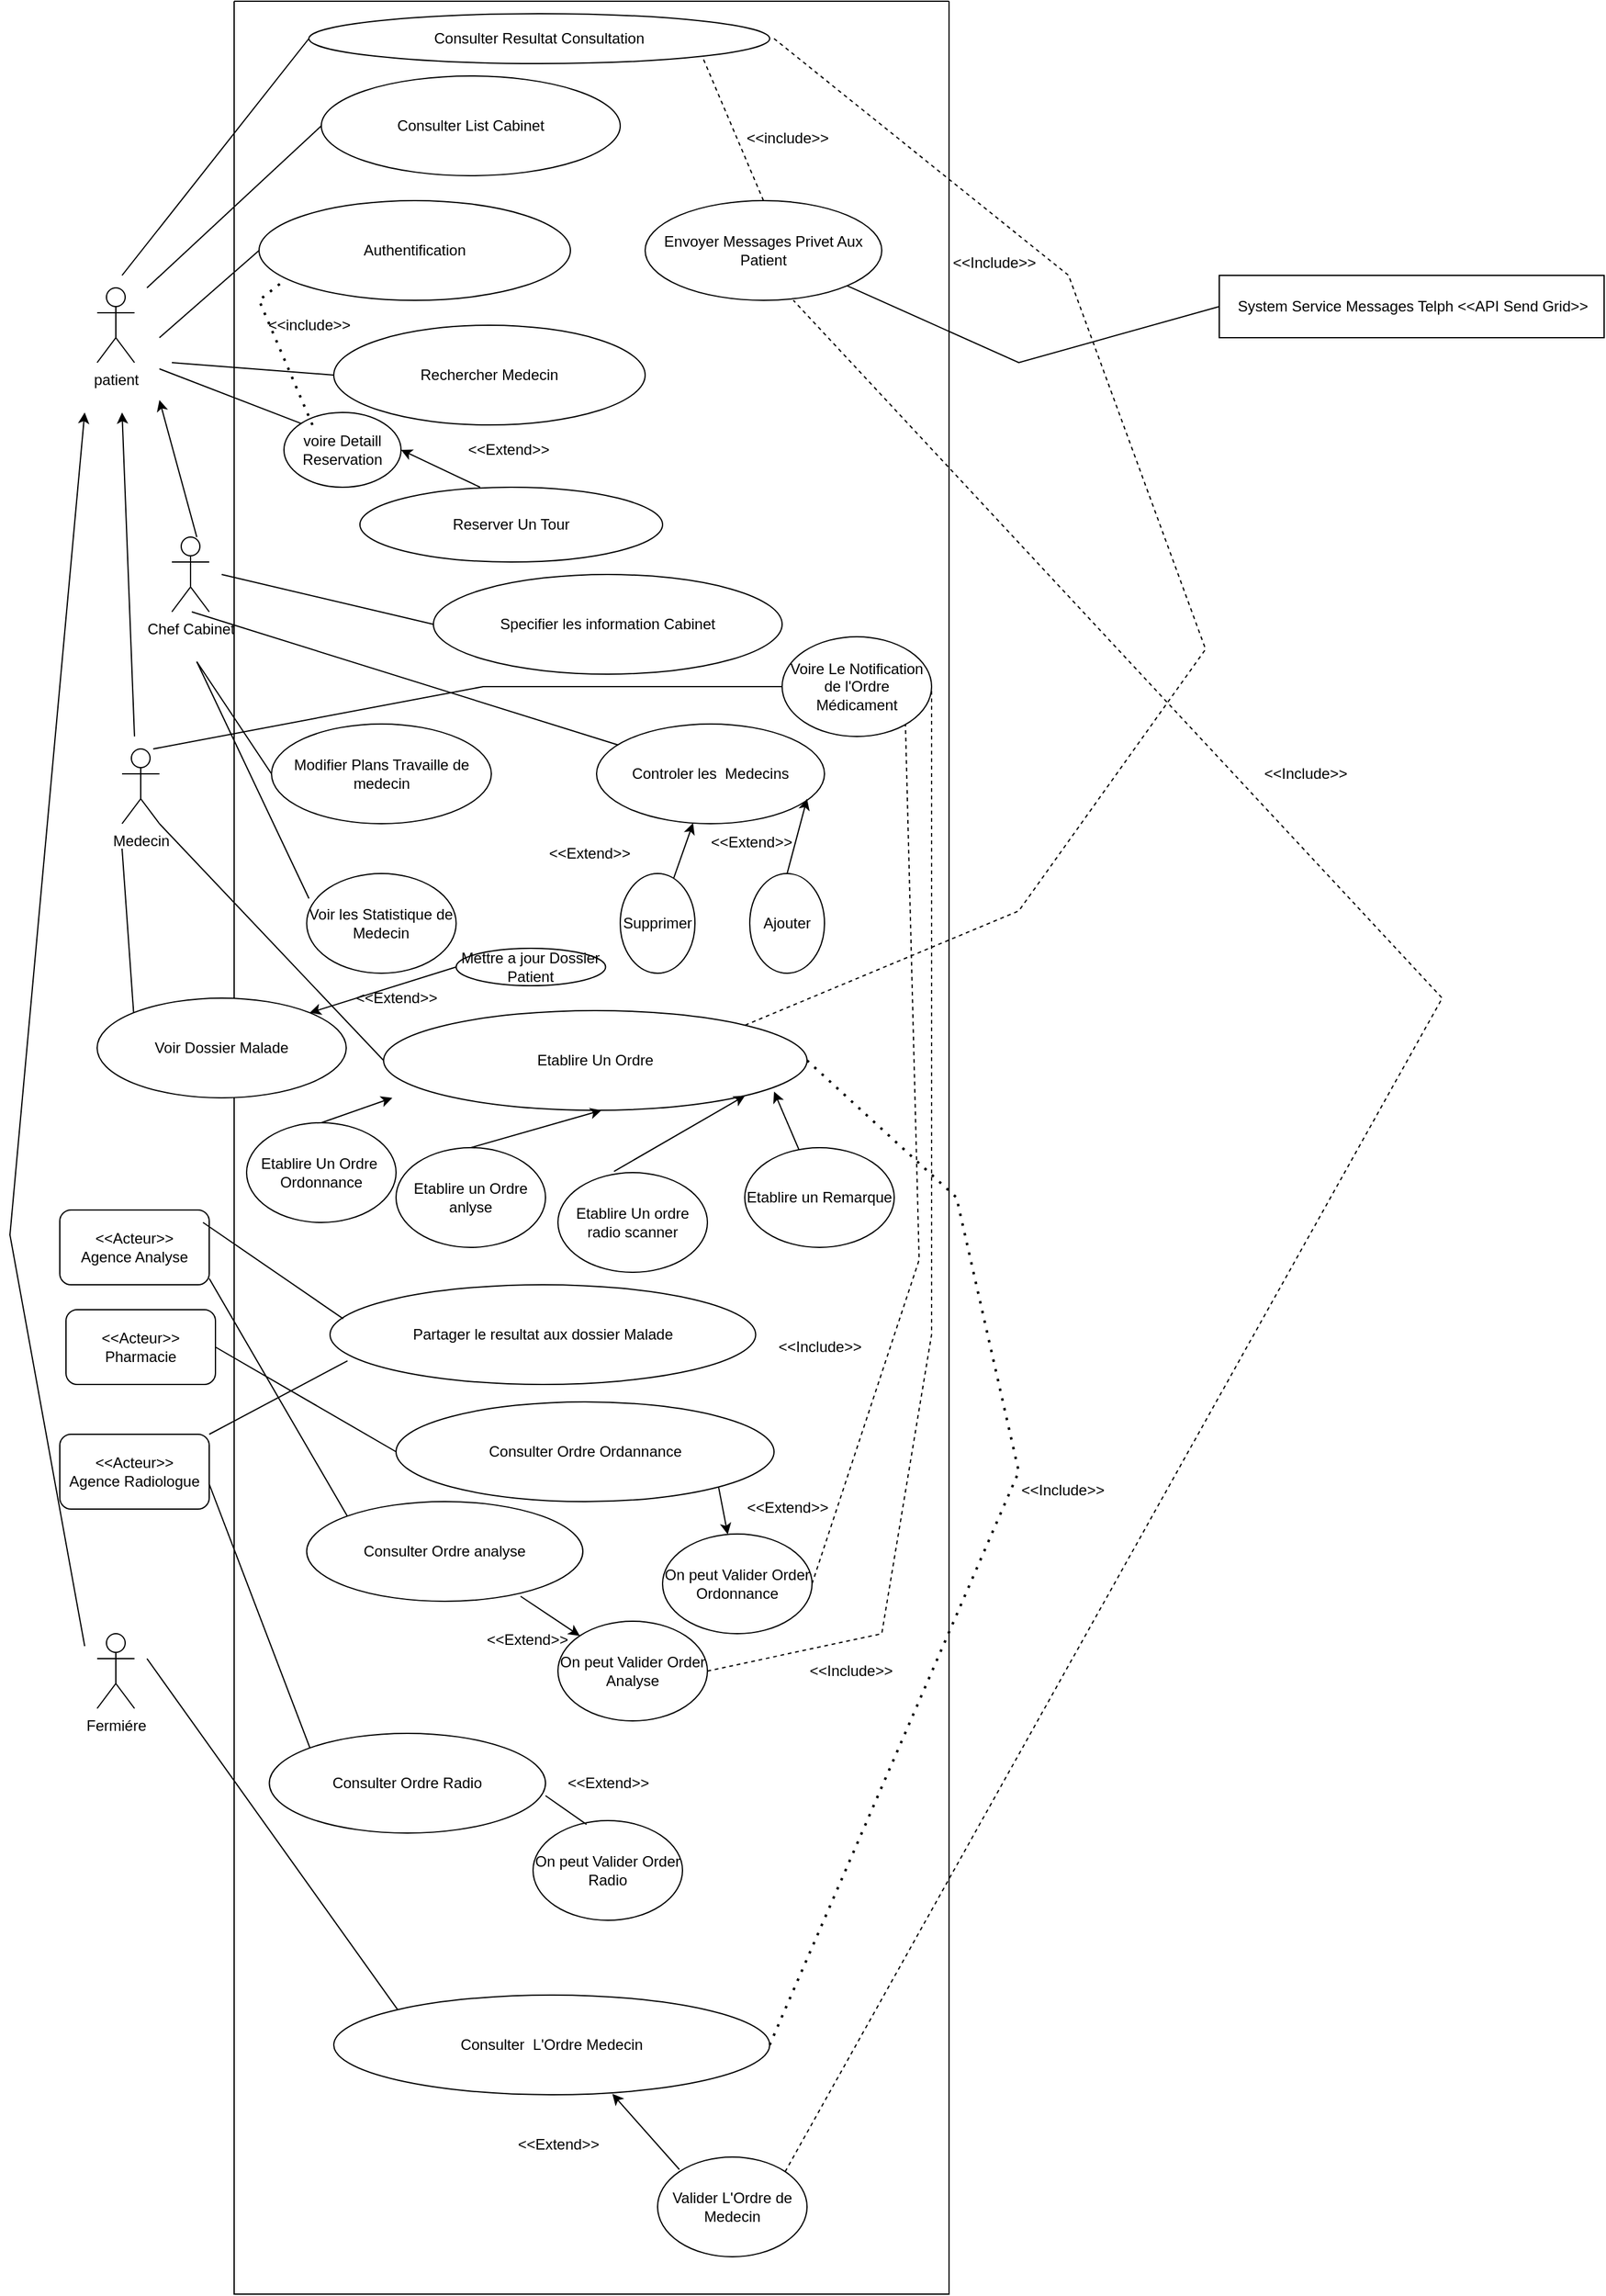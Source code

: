 <mxfile version="20.3.0" type="device"><diagram id="lTjDBjXMDs_-2Gbvvm4f" name="Page-1"><mxGraphModel dx="639" dy="597" grid="1" gridSize="10" guides="1" tooltips="1" connect="1" arrows="1" fold="1" page="1" pageScale="1" pageWidth="583" pageHeight="827" math="0" shadow="0"><root><mxCell id="0"/><mxCell id="1" parent="0"/><mxCell id="W-u86UM-Fp5-RNslOB4M-1" value="" style="swimlane;startSize=0;" vertex="1" parent="1"><mxGeometry x="1140" y="500" width="574" height="1840" as="geometry"/></mxCell><mxCell id="W-u86UM-Fp5-RNslOB4M-2" value="Authentification" style="ellipse;whiteSpace=wrap;html=1;" vertex="1" parent="W-u86UM-Fp5-RNslOB4M-1"><mxGeometry x="20" y="160" width="250" height="80" as="geometry"/></mxCell><mxCell id="W-u86UM-Fp5-RNslOB4M-3" value="Consulter List Cabinet" style="ellipse;whiteSpace=wrap;html=1;" vertex="1" parent="W-u86UM-Fp5-RNslOB4M-1"><mxGeometry x="70" y="60" width="240" height="80" as="geometry"/></mxCell><mxCell id="W-u86UM-Fp5-RNslOB4M-4" value="Rechercher Medecin" style="ellipse;whiteSpace=wrap;html=1;" vertex="1" parent="W-u86UM-Fp5-RNslOB4M-1"><mxGeometry x="80" y="260" width="250" height="80" as="geometry"/></mxCell><mxCell id="W-u86UM-Fp5-RNslOB4M-5" value="Reserver Un Tour" style="ellipse;whiteSpace=wrap;html=1;" vertex="1" parent="W-u86UM-Fp5-RNslOB4M-1"><mxGeometry x="101" y="390" width="243" height="60" as="geometry"/></mxCell><mxCell id="W-u86UM-Fp5-RNslOB4M-6" value="Controler les&amp;nbsp; Medecins" style="ellipse;whiteSpace=wrap;html=1;" vertex="1" parent="W-u86UM-Fp5-RNslOB4M-1"><mxGeometry x="291" y="580" width="183" height="80" as="geometry"/></mxCell><mxCell id="W-u86UM-Fp5-RNslOB4M-7" value="" style="endArrow=none;html=1;rounded=0;" edge="1" parent="W-u86UM-Fp5-RNslOB4M-1" target="W-u86UM-Fp5-RNslOB4M-6"><mxGeometry width="50" height="50" relative="1" as="geometry"><mxPoint x="-34" y="490" as="sourcePoint"/><mxPoint x="16" y="440" as="targetPoint"/></mxGeometry></mxCell><mxCell id="W-u86UM-Fp5-RNslOB4M-8" value="Modifier Plans Travaille de medecin" style="ellipse;whiteSpace=wrap;html=1;" vertex="1" parent="W-u86UM-Fp5-RNslOB4M-1"><mxGeometry x="30" y="580" width="176.5" height="80" as="geometry"/></mxCell><mxCell id="W-u86UM-Fp5-RNslOB4M-9" value="" style="endArrow=none;html=1;rounded=0;entryX=0;entryY=0.5;entryDx=0;entryDy=0;" edge="1" parent="W-u86UM-Fp5-RNslOB4M-1" target="W-u86UM-Fp5-RNslOB4M-8"><mxGeometry width="50" height="50" relative="1" as="geometry"><mxPoint x="-30" y="530" as="sourcePoint"/><mxPoint x="97.054" y="529.481" as="targetPoint"/></mxGeometry></mxCell><mxCell id="W-u86UM-Fp5-RNslOB4M-10" value="Specifier les information Cabinet" style="ellipse;whiteSpace=wrap;html=1;" vertex="1" parent="W-u86UM-Fp5-RNslOB4M-1"><mxGeometry x="160" y="460" width="280" height="80" as="geometry"/></mxCell><mxCell id="W-u86UM-Fp5-RNslOB4M-11" value="Supprimer" style="ellipse;whiteSpace=wrap;html=1;" vertex="1" parent="W-u86UM-Fp5-RNslOB4M-1"><mxGeometry x="310" y="700" width="60" height="80" as="geometry"/></mxCell><mxCell id="W-u86UM-Fp5-RNslOB4M-12" value="Ajouter" style="ellipse;whiteSpace=wrap;html=1;" vertex="1" parent="W-u86UM-Fp5-RNslOB4M-1"><mxGeometry x="414" y="700" width="60" height="80" as="geometry"/></mxCell><mxCell id="W-u86UM-Fp5-RNslOB4M-13" value="" style="endArrow=classic;html=1;rounded=0;" edge="1" parent="W-u86UM-Fp5-RNslOB4M-1" source="W-u86UM-Fp5-RNslOB4M-11" target="W-u86UM-Fp5-RNslOB4M-6"><mxGeometry width="50" height="50" relative="1" as="geometry"><mxPoint x="260" y="700" as="sourcePoint"/><mxPoint x="310" y="650" as="targetPoint"/></mxGeometry></mxCell><mxCell id="W-u86UM-Fp5-RNslOB4M-14" value="" style="endArrow=classic;html=1;rounded=0;entryX=0.5;entryY=0;entryDx=0;entryDy=0;exitX=0.5;exitY=0;exitDx=0;exitDy=0;" edge="1" parent="W-u86UM-Fp5-RNslOB4M-1" source="W-u86UM-Fp5-RNslOB4M-12"><mxGeometry width="50" height="50" relative="1" as="geometry"><mxPoint x="410" y="690" as="sourcePoint"/><mxPoint x="460" y="640" as="targetPoint"/></mxGeometry></mxCell><mxCell id="W-u86UM-Fp5-RNslOB4M-15" value="&amp;lt;&amp;lt;Extend&amp;gt;&amp;gt;" style="text;html=1;align=center;verticalAlign=middle;resizable=0;points=[];autosize=1;strokeColor=none;fillColor=none;" vertex="1" parent="W-u86UM-Fp5-RNslOB4M-1"><mxGeometry x="240" y="669" width="90" height="30" as="geometry"/></mxCell><mxCell id="W-u86UM-Fp5-RNslOB4M-16" value="&amp;lt;&amp;lt;Extend&amp;gt;&amp;gt;" style="text;html=1;align=center;verticalAlign=middle;resizable=0;points=[];autosize=1;strokeColor=none;fillColor=none;" vertex="1" parent="W-u86UM-Fp5-RNslOB4M-1"><mxGeometry x="370" y="660" width="90" height="30" as="geometry"/></mxCell><mxCell id="W-u86UM-Fp5-RNslOB4M-17" value="Voir les Statistique de Medecin" style="ellipse;whiteSpace=wrap;html=1;" vertex="1" parent="W-u86UM-Fp5-RNslOB4M-1"><mxGeometry x="58.25" y="700" width="120" height="80" as="geometry"/></mxCell><mxCell id="W-u86UM-Fp5-RNslOB4M-18" value="Etablire Un Ordre" style="ellipse;whiteSpace=wrap;html=1;" vertex="1" parent="W-u86UM-Fp5-RNslOB4M-1"><mxGeometry x="120" y="810" width="340" height="80" as="geometry"/></mxCell><mxCell id="W-u86UM-Fp5-RNslOB4M-19" value="Etablire Un Ordre&amp;nbsp; Ordonnance" style="ellipse;whiteSpace=wrap;html=1;" vertex="1" parent="W-u86UM-Fp5-RNslOB4M-1"><mxGeometry x="10" y="900" width="120" height="80" as="geometry"/></mxCell><mxCell id="W-u86UM-Fp5-RNslOB4M-20" value="Etablire Un ordre radio scanner" style="ellipse;whiteSpace=wrap;html=1;" vertex="1" parent="W-u86UM-Fp5-RNslOB4M-1"><mxGeometry x="260" y="940" width="120" height="80" as="geometry"/></mxCell><mxCell id="W-u86UM-Fp5-RNslOB4M-21" value="Etablire un Ordre anlyse" style="ellipse;whiteSpace=wrap;html=1;" vertex="1" parent="W-u86UM-Fp5-RNslOB4M-1"><mxGeometry x="130" y="920" width="120" height="80" as="geometry"/></mxCell><mxCell id="W-u86UM-Fp5-RNslOB4M-22" value="" style="endArrow=classic;html=1;rounded=0;exitX=0.5;exitY=0;exitDx=0;exitDy=0;entryX=0.5;entryY=0;entryDx=0;entryDy=0;" edge="1" parent="W-u86UM-Fp5-RNslOB4M-1" source="W-u86UM-Fp5-RNslOB4M-19"><mxGeometry width="50" height="50" relative="1" as="geometry"><mxPoint x="77" y="930" as="sourcePoint"/><mxPoint x="127" y="880" as="targetPoint"/></mxGeometry></mxCell><mxCell id="W-u86UM-Fp5-RNslOB4M-23" value="" style="endArrow=classic;html=1;rounded=0;exitX=0.5;exitY=0;exitDx=0;exitDy=0;entryX=0.5;entryY=0;entryDx=0;entryDy=0;" edge="1" parent="W-u86UM-Fp5-RNslOB4M-1" source="W-u86UM-Fp5-RNslOB4M-21"><mxGeometry width="50" height="50" relative="1" as="geometry"><mxPoint x="245" y="940" as="sourcePoint"/><mxPoint x="295" y="890" as="targetPoint"/></mxGeometry></mxCell><mxCell id="W-u86UM-Fp5-RNslOB4M-24" value="" style="endArrow=classic;html=1;rounded=0;exitX=0.375;exitY=-0.012;exitDx=0;exitDy=0;entryX=1;entryY=1;entryDx=0;entryDy=0;exitPerimeter=0;" edge="1" parent="W-u86UM-Fp5-RNslOB4M-1" source="W-u86UM-Fp5-RNslOB4M-20" target="W-u86UM-Fp5-RNslOB4M-18"><mxGeometry width="50" height="50" relative="1" as="geometry"><mxPoint x="357.5" y="920" as="sourcePoint"/><mxPoint x="407.5" y="870" as="targetPoint"/></mxGeometry></mxCell><mxCell id="W-u86UM-Fp5-RNslOB4M-25" value="Consulter Ordre Ordannance" style="ellipse;whiteSpace=wrap;html=1;" vertex="1" parent="W-u86UM-Fp5-RNslOB4M-1"><mxGeometry x="130" y="1124" width="303.5" height="80" as="geometry"/></mxCell><mxCell id="W-u86UM-Fp5-RNslOB4M-26" value="On peut Valider Order Ordonnance" style="ellipse;whiteSpace=wrap;html=1;" vertex="1" parent="W-u86UM-Fp5-RNslOB4M-1"><mxGeometry x="344" y="1230" width="120" height="80" as="geometry"/></mxCell><mxCell id="W-u86UM-Fp5-RNslOB4M-27" value="" style="endArrow=classic;html=1;rounded=0;exitX=1;exitY=1;exitDx=0;exitDy=0;" edge="1" parent="W-u86UM-Fp5-RNslOB4M-1" source="W-u86UM-Fp5-RNslOB4M-25" target="W-u86UM-Fp5-RNslOB4M-26"><mxGeometry width="50" height="50" relative="1" as="geometry"><mxPoint x="380" y="1110" as="sourcePoint"/><mxPoint x="430" y="1060" as="targetPoint"/></mxGeometry></mxCell><mxCell id="W-u86UM-Fp5-RNslOB4M-28" value="Consulter Ordre analyse" style="ellipse;whiteSpace=wrap;html=1;" vertex="1" parent="W-u86UM-Fp5-RNslOB4M-1"><mxGeometry x="58.25" y="1204" width="221.75" height="80" as="geometry"/></mxCell><mxCell id="W-u86UM-Fp5-RNslOB4M-29" value="On peut Valider Order Analyse" style="ellipse;whiteSpace=wrap;html=1;" vertex="1" parent="W-u86UM-Fp5-RNslOB4M-1"><mxGeometry x="260" y="1300" width="120" height="80" as="geometry"/></mxCell><mxCell id="W-u86UM-Fp5-RNslOB4M-30" value="" style="endArrow=classic;html=1;rounded=0;entryX=0;entryY=0;entryDx=0;entryDy=0;" edge="1" parent="W-u86UM-Fp5-RNslOB4M-1" target="W-u86UM-Fp5-RNslOB4M-29"><mxGeometry width="50" height="50" relative="1" as="geometry"><mxPoint x="230" y="1280" as="sourcePoint"/><mxPoint x="280" y="1230" as="targetPoint"/></mxGeometry></mxCell><mxCell id="W-u86UM-Fp5-RNslOB4M-31" value="Consulter Ordre Radio" style="ellipse;whiteSpace=wrap;html=1;" vertex="1" parent="W-u86UM-Fp5-RNslOB4M-1"><mxGeometry x="28.25" y="1390" width="221.75" height="80" as="geometry"/></mxCell><mxCell id="W-u86UM-Fp5-RNslOB4M-32" value="On peut Valider Order Radio" style="ellipse;whiteSpace=wrap;html=1;" vertex="1" parent="W-u86UM-Fp5-RNslOB4M-1"><mxGeometry x="240" y="1460" width="120" height="80" as="geometry"/></mxCell><mxCell id="W-u86UM-Fp5-RNslOB4M-33" value="" style="endArrow=none;html=1;rounded=0;entryX=0.358;entryY=0.038;entryDx=0;entryDy=0;entryPerimeter=0;exitX=0.358;exitY=0.038;exitDx=0;exitDy=0;exitPerimeter=0;" edge="1" parent="W-u86UM-Fp5-RNslOB4M-1" source="W-u86UM-Fp5-RNslOB4M-32"><mxGeometry width="50" height="50" relative="1" as="geometry"><mxPoint x="300" y="1390" as="sourcePoint"/><mxPoint x="250" y="1440" as="targetPoint"/></mxGeometry></mxCell><mxCell id="W-u86UM-Fp5-RNslOB4M-34" value="&amp;lt;&amp;lt;Extend&amp;gt;&amp;gt;" style="text;html=1;align=center;verticalAlign=middle;resizable=0;points=[];autosize=1;strokeColor=none;fillColor=none;" vertex="1" parent="W-u86UM-Fp5-RNslOB4M-1"><mxGeometry x="190" y="1300" width="90" height="30" as="geometry"/></mxCell><mxCell id="W-u86UM-Fp5-RNslOB4M-35" value="&amp;lt;&amp;lt;Extend&amp;gt;&amp;gt;" style="text;html=1;align=center;verticalAlign=middle;resizable=0;points=[];autosize=1;strokeColor=none;fillColor=none;" vertex="1" parent="W-u86UM-Fp5-RNslOB4M-1"><mxGeometry x="255" y="1415" width="90" height="30" as="geometry"/></mxCell><mxCell id="W-u86UM-Fp5-RNslOB4M-36" value="Partager le resultat aux dossier Malade" style="ellipse;whiteSpace=wrap;html=1;" vertex="1" parent="W-u86UM-Fp5-RNslOB4M-1"><mxGeometry x="77" y="1030" width="341.75" height="80" as="geometry"/></mxCell><mxCell id="W-u86UM-Fp5-RNslOB4M-37" value="Consulter&amp;nbsp; L'Ordre Medecin" style="ellipse;whiteSpace=wrap;html=1;" vertex="1" parent="W-u86UM-Fp5-RNslOB4M-1"><mxGeometry x="80" y="1600" width="350" height="80" as="geometry"/></mxCell><mxCell id="W-u86UM-Fp5-RNslOB4M-38" value="&amp;lt;&amp;lt;Extend&amp;gt;&amp;gt;" style="text;html=1;align=center;verticalAlign=middle;resizable=0;points=[];autosize=1;strokeColor=none;fillColor=none;" vertex="1" parent="W-u86UM-Fp5-RNslOB4M-1"><mxGeometry x="399" y="1194" width="90" height="30" as="geometry"/></mxCell><mxCell id="W-u86UM-Fp5-RNslOB4M-39" value="" style="endArrow=none;dashed=1;html=1;dashPattern=1 3;strokeWidth=2;rounded=0;entryX=1;entryY=0.5;entryDx=0;entryDy=0;" edge="1" parent="W-u86UM-Fp5-RNslOB4M-1" target="W-u86UM-Fp5-RNslOB4M-37"><mxGeometry width="50" height="50" relative="1" as="geometry"><mxPoint x="460" y="850" as="sourcePoint"/><mxPoint x="510" y="800" as="targetPoint"/><Array as="points"><mxPoint x="580" y="960"/><mxPoint x="630" y="1180"/></Array></mxGeometry></mxCell><mxCell id="W-u86UM-Fp5-RNslOB4M-40" value="Consulter Resultat Consultation" style="ellipse;whiteSpace=wrap;html=1;" vertex="1" parent="W-u86UM-Fp5-RNslOB4M-1"><mxGeometry x="60" y="10" width="370" height="40" as="geometry"/></mxCell><mxCell id="W-u86UM-Fp5-RNslOB4M-41" value="" style="endArrow=none;dashed=1;html=1;rounded=0;entryX=1;entryY=0;entryDx=0;entryDy=0;" edge="1" parent="W-u86UM-Fp5-RNslOB4M-1" target="W-u86UM-Fp5-RNslOB4M-18"><mxGeometry width="50" height="50" relative="1" as="geometry"><mxPoint x="433.5" y="30" as="sourcePoint"/><mxPoint x="483.5" y="-20" as="targetPoint"/><Array as="points"><mxPoint x="670" y="220"/><mxPoint x="780" y="520"/><mxPoint x="630" y="730"/></Array></mxGeometry></mxCell><mxCell id="W-u86UM-Fp5-RNslOB4M-42" value="voire Detaill Reservation" style="ellipse;whiteSpace=wrap;html=1;" vertex="1" parent="W-u86UM-Fp5-RNslOB4M-1"><mxGeometry x="40" y="330" width="94" height="60" as="geometry"/></mxCell><mxCell id="W-u86UM-Fp5-RNslOB4M-43" value="" style="endArrow=classic;html=1;rounded=0;entryX=1;entryY=0.5;entryDx=0;entryDy=0;" edge="1" parent="W-u86UM-Fp5-RNslOB4M-1" target="W-u86UM-Fp5-RNslOB4M-42"><mxGeometry width="50" height="50" relative="1" as="geometry"><mxPoint x="197.5" y="390" as="sourcePoint"/><mxPoint x="247.5" y="340" as="targetPoint"/></mxGeometry></mxCell><mxCell id="W-u86UM-Fp5-RNslOB4M-44" value="" style="endArrow=none;dashed=1;html=1;dashPattern=1 3;strokeWidth=2;rounded=0;entryX=0.072;entryY=0.823;entryDx=0;entryDy=0;entryPerimeter=0;" edge="1" parent="W-u86UM-Fp5-RNslOB4M-1" target="W-u86UM-Fp5-RNslOB4M-2"><mxGeometry width="50" height="50" relative="1" as="geometry"><mxPoint x="62.88" y="340" as="sourcePoint"/><mxPoint x="112.88" y="290" as="targetPoint"/><Array as="points"><mxPoint x="20" y="240"/></Array></mxGeometry></mxCell><mxCell id="W-u86UM-Fp5-RNslOB4M-45" value="Etablire un Remarque" style="ellipse;whiteSpace=wrap;html=1;" vertex="1" parent="W-u86UM-Fp5-RNslOB4M-1"><mxGeometry x="410" y="920" width="120" height="80" as="geometry"/></mxCell><mxCell id="W-u86UM-Fp5-RNslOB4M-46" value="" style="endArrow=classic;html=1;rounded=0;" edge="1" parent="W-u86UM-Fp5-RNslOB4M-1" source="W-u86UM-Fp5-RNslOB4M-45"><mxGeometry width="50" height="50" relative="1" as="geometry"><mxPoint x="483.5" y="825" as="sourcePoint"/><mxPoint x="433.5" y="875" as="targetPoint"/></mxGeometry></mxCell><mxCell id="W-u86UM-Fp5-RNslOB4M-47" value="Valider L'Ordre de Medecin" style="ellipse;whiteSpace=wrap;html=1;" vertex="1" parent="W-u86UM-Fp5-RNslOB4M-1"><mxGeometry x="340" y="1730" width="120" height="80" as="geometry"/></mxCell><mxCell id="W-u86UM-Fp5-RNslOB4M-48" value="" style="endArrow=classic;html=1;rounded=0;entryX=0.639;entryY=0.991;entryDx=0;entryDy=0;entryPerimeter=0;" edge="1" parent="W-u86UM-Fp5-RNslOB4M-1" target="W-u86UM-Fp5-RNslOB4M-37"><mxGeometry width="50" height="50" relative="1" as="geometry"><mxPoint x="357.5" y="1740" as="sourcePoint"/><mxPoint x="407.5" y="1690" as="targetPoint"/></mxGeometry></mxCell><mxCell id="W-u86UM-Fp5-RNslOB4M-80" value="Envoyer Messages Privet Aux Patient" style="ellipse;whiteSpace=wrap;html=1;" vertex="1" parent="W-u86UM-Fp5-RNslOB4M-1"><mxGeometry x="330" y="160" width="190" height="80" as="geometry"/></mxCell><mxCell id="W-u86UM-Fp5-RNslOB4M-81" value="" style="endArrow=none;dashed=1;html=1;rounded=0;exitX=0.5;exitY=0;exitDx=0;exitDy=0;entryX=1;entryY=1;entryDx=0;entryDy=0;" edge="1" parent="W-u86UM-Fp5-RNslOB4M-1" source="W-u86UM-Fp5-RNslOB4M-80" target="W-u86UM-Fp5-RNslOB4M-40"><mxGeometry width="50" height="50" relative="1" as="geometry"><mxPoint x="375" y="50" as="sourcePoint"/><mxPoint x="425" as="targetPoint"/></mxGeometry></mxCell><mxCell id="W-u86UM-Fp5-RNslOB4M-82" value="&amp;lt;&amp;lt;include&amp;gt;&amp;gt;" style="text;html=1;align=center;verticalAlign=middle;resizable=0;points=[];autosize=1;strokeColor=none;fillColor=none;" vertex="1" parent="W-u86UM-Fp5-RNslOB4M-1"><mxGeometry x="399" y="95" width="90" height="30" as="geometry"/></mxCell><mxCell id="W-u86UM-Fp5-RNslOB4M-84" value="Mettre a jour Dossier Patient" style="ellipse;whiteSpace=wrap;html=1;" vertex="1" parent="W-u86UM-Fp5-RNslOB4M-1"><mxGeometry x="178.25" y="760" width="120" height="30" as="geometry"/></mxCell><mxCell id="W-u86UM-Fp5-RNslOB4M-87" value="Voire Le Notification&lt;br&gt;de l'Ordre Médicament" style="ellipse;whiteSpace=wrap;html=1;" vertex="1" parent="W-u86UM-Fp5-RNslOB4M-1"><mxGeometry x="440" y="510" width="120" height="80" as="geometry"/></mxCell><mxCell id="W-u86UM-Fp5-RNslOB4M-89" value="" style="endArrow=none;dashed=1;html=1;rounded=0;exitX=1;exitY=0.5;exitDx=0;exitDy=0;" edge="1" parent="W-u86UM-Fp5-RNslOB4M-1" source="W-u86UM-Fp5-RNslOB4M-26"><mxGeometry width="50" height="50" relative="1" as="geometry"><mxPoint x="489" y="630" as="sourcePoint"/><mxPoint x="539" y="580" as="targetPoint"/><Array as="points"><mxPoint x="550" y="1010"/></Array></mxGeometry></mxCell><mxCell id="W-u86UM-Fp5-RNslOB4M-92" value="" style="endArrow=none;dashed=1;html=1;rounded=0;exitX=1;exitY=0.5;exitDx=0;exitDy=0;entryX=1;entryY=0.5;entryDx=0;entryDy=0;" edge="1" parent="W-u86UM-Fp5-RNslOB4M-1" source="W-u86UM-Fp5-RNslOB4M-29" target="W-u86UM-Fp5-RNslOB4M-87"><mxGeometry width="50" height="50" relative="1" as="geometry"><mxPoint x="474" y="1280" as="sourcePoint"/><mxPoint x="549" y="590" as="targetPoint"/><Array as="points"><mxPoint x="520" y="1310"/><mxPoint x="560" y="1070"/></Array></mxGeometry></mxCell><mxCell id="W-u86UM-Fp5-RNslOB4M-93" value="&amp;lt;&amp;lt;Include&amp;gt;&amp;gt;" style="text;html=1;align=center;verticalAlign=middle;resizable=0;points=[];autosize=1;strokeColor=none;fillColor=none;" vertex="1" parent="W-u86UM-Fp5-RNslOB4M-1"><mxGeometry x="450" y="1325" width="90" height="30" as="geometry"/></mxCell><mxCell id="W-u86UM-Fp5-RNslOB4M-95" value="" style="endArrow=none;dashed=1;html=1;rounded=0;exitX=1;exitY=0;exitDx=0;exitDy=0;" edge="1" parent="W-u86UM-Fp5-RNslOB4M-1" source="W-u86UM-Fp5-RNslOB4M-47"><mxGeometry width="50" height="50" relative="1" as="geometry"><mxPoint x="399" y="290" as="sourcePoint"/><mxPoint x="449" y="240" as="targetPoint"/><Array as="points"><mxPoint x="970" y="800"/></Array></mxGeometry></mxCell><mxCell id="W-u86UM-Fp5-RNslOB4M-49" value="patient" style="shape=umlActor;verticalLabelPosition=bottom;verticalAlign=top;html=1;outlineConnect=0;" vertex="1" parent="1"><mxGeometry x="1030" y="730" width="30" height="60" as="geometry"/></mxCell><mxCell id="W-u86UM-Fp5-RNslOB4M-50" value="Chef Cabinet&lt;br&gt;" style="shape=umlActor;verticalLabelPosition=bottom;verticalAlign=top;html=1;outlineConnect=0;" vertex="1" parent="1"><mxGeometry x="1090" y="930" width="30" height="60" as="geometry"/></mxCell><mxCell id="W-u86UM-Fp5-RNslOB4M-51" value="Medecin" style="shape=umlActor;verticalLabelPosition=bottom;verticalAlign=top;html=1;outlineConnect=0;" vertex="1" parent="1"><mxGeometry x="1050" y="1100" width="30" height="60" as="geometry"/></mxCell><mxCell id="W-u86UM-Fp5-RNslOB4M-52" value="Fermiére" style="shape=umlActor;verticalLabelPosition=bottom;verticalAlign=top;html=1;outlineConnect=0;" vertex="1" parent="1"><mxGeometry x="1030" y="1810" width="30" height="60" as="geometry"/></mxCell><mxCell id="W-u86UM-Fp5-RNslOB4M-53" value="&amp;lt;&amp;lt;Acteur&amp;gt;&amp;gt;&lt;br&gt;Agence Analyse" style="rounded=1;whiteSpace=wrap;html=1;" vertex="1" parent="1"><mxGeometry x="1000" y="1470" width="120" height="60" as="geometry"/></mxCell><mxCell id="W-u86UM-Fp5-RNslOB4M-54" value="&amp;lt;&amp;lt;Acteur&amp;gt;&amp;gt;&lt;br&gt;Agence Radiologue" style="rounded=1;whiteSpace=wrap;html=1;" vertex="1" parent="1"><mxGeometry x="1000" y="1650" width="120" height="60" as="geometry"/></mxCell><mxCell id="W-u86UM-Fp5-RNslOB4M-55" value="" style="endArrow=classic;html=1;rounded=0;" edge="1" parent="1"><mxGeometry width="50" height="50" relative="1" as="geometry"><mxPoint x="1110" y="930" as="sourcePoint"/><mxPoint x="1080" y="820" as="targetPoint"/></mxGeometry></mxCell><mxCell id="W-u86UM-Fp5-RNslOB4M-56" value="" style="endArrow=classic;html=1;rounded=0;" edge="1" parent="1"><mxGeometry width="50" height="50" relative="1" as="geometry"><mxPoint x="1060" y="1090" as="sourcePoint"/><mxPoint x="1050" y="830" as="targetPoint"/></mxGeometry></mxCell><mxCell id="W-u86UM-Fp5-RNslOB4M-57" value="&amp;lt;&amp;lt;Acteur&amp;gt;&amp;gt;&lt;br&gt;Pharmacie" style="rounded=1;whiteSpace=wrap;html=1;" vertex="1" parent="1"><mxGeometry x="1005" y="1550" width="120" height="60" as="geometry"/></mxCell><mxCell id="W-u86UM-Fp5-RNslOB4M-58" value="" style="endArrow=classic;html=1;rounded=0;" edge="1" parent="1"><mxGeometry width="50" height="50" relative="1" as="geometry"><mxPoint x="1020" y="1820" as="sourcePoint"/><mxPoint x="1020" y="830" as="targetPoint"/><Array as="points"><mxPoint x="960" y="1490"/></Array></mxGeometry></mxCell><mxCell id="W-u86UM-Fp5-RNslOB4M-59" value="" style="endArrow=none;html=1;rounded=0;entryX=0;entryY=0.5;entryDx=0;entryDy=0;" edge="1" parent="1" target="W-u86UM-Fp5-RNslOB4M-2"><mxGeometry width="50" height="50" relative="1" as="geometry"><mxPoint x="1080" y="770" as="sourcePoint"/><mxPoint x="1130" y="720" as="targetPoint"/></mxGeometry></mxCell><mxCell id="W-u86UM-Fp5-RNslOB4M-60" value="" style="endArrow=none;html=1;rounded=0;entryX=0;entryY=0.5;entryDx=0;entryDy=0;" edge="1" parent="1" target="W-u86UM-Fp5-RNslOB4M-3"><mxGeometry width="50" height="50" relative="1" as="geometry"><mxPoint x="1070" y="730" as="sourcePoint"/><mxPoint x="1120" y="680" as="targetPoint"/></mxGeometry></mxCell><mxCell id="W-u86UM-Fp5-RNslOB4M-61" value="" style="endArrow=none;html=1;rounded=0;entryX=0;entryY=0.5;entryDx=0;entryDy=0;" edge="1" parent="1" target="W-u86UM-Fp5-RNslOB4M-4"><mxGeometry width="50" height="50" relative="1" as="geometry"><mxPoint x="1090" y="790" as="sourcePoint"/><mxPoint x="1140" y="740" as="targetPoint"/></mxGeometry></mxCell><mxCell id="W-u86UM-Fp5-RNslOB4M-62" value="" style="endArrow=none;html=1;rounded=0;entryX=0;entryY=0.5;entryDx=0;entryDy=0;" edge="1" parent="1" target="W-u86UM-Fp5-RNslOB4M-10"><mxGeometry width="50" height="50" relative="1" as="geometry"><mxPoint x="1130" y="960" as="sourcePoint"/><mxPoint x="1190" y="915" as="targetPoint"/></mxGeometry></mxCell><mxCell id="W-u86UM-Fp5-RNslOB4M-63" value="" style="endArrow=none;html=1;rounded=0;entryX=0.015;entryY=0.25;entryDx=0;entryDy=0;entryPerimeter=0;" edge="1" parent="1" target="W-u86UM-Fp5-RNslOB4M-17"><mxGeometry width="50" height="50" relative="1" as="geometry"><mxPoint x="1110" y="1030" as="sourcePoint"/><mxPoint x="1170" y="1120" as="targetPoint"/></mxGeometry></mxCell><mxCell id="W-u86UM-Fp5-RNslOB4M-64" value="" style="endArrow=none;html=1;rounded=0;entryX=0;entryY=0.5;entryDx=0;entryDy=0;" edge="1" parent="1" target="W-u86UM-Fp5-RNslOB4M-18"><mxGeometry width="50" height="50" relative="1" as="geometry"><mxPoint x="1080" y="1160" as="sourcePoint"/><mxPoint x="1130" y="1110" as="targetPoint"/></mxGeometry></mxCell><mxCell id="W-u86UM-Fp5-RNslOB4M-65" value="" style="endArrow=none;html=1;rounded=0;entryX=0;entryY=0.5;entryDx=0;entryDy=0;" edge="1" parent="1" target="W-u86UM-Fp5-RNslOB4M-25"><mxGeometry width="50" height="50" relative="1" as="geometry"><mxPoint x="1125" y="1580" as="sourcePoint"/><mxPoint x="1175" y="1530" as="targetPoint"/></mxGeometry></mxCell><mxCell id="W-u86UM-Fp5-RNslOB4M-66" value="" style="endArrow=none;html=1;rounded=0;entryX=0;entryY=0;entryDx=0;entryDy=0;" edge="1" parent="1" target="W-u86UM-Fp5-RNslOB4M-31"><mxGeometry width="50" height="50" relative="1" as="geometry"><mxPoint x="1120" y="1690" as="sourcePoint"/><mxPoint x="1170" y="1640" as="targetPoint"/></mxGeometry></mxCell><mxCell id="W-u86UM-Fp5-RNslOB4M-67" value="" style="endArrow=none;html=1;rounded=0;entryX=0;entryY=0;entryDx=0;entryDy=0;" edge="1" parent="1" target="W-u86UM-Fp5-RNslOB4M-28"><mxGeometry width="50" height="50" relative="1" as="geometry"><mxPoint x="1120" y="1525" as="sourcePoint"/><mxPoint x="1170" y="1475" as="targetPoint"/></mxGeometry></mxCell><mxCell id="W-u86UM-Fp5-RNslOB4M-68" value="" style="endArrow=none;html=1;rounded=0;entryX=0.031;entryY=0.341;entryDx=0;entryDy=0;entryPerimeter=0;" edge="1" parent="1" target="W-u86UM-Fp5-RNslOB4M-36"><mxGeometry width="50" height="50" relative="1" as="geometry"><mxPoint x="1115" y="1480" as="sourcePoint"/><mxPoint x="1165" y="1430" as="targetPoint"/></mxGeometry></mxCell><mxCell id="W-u86UM-Fp5-RNslOB4M-69" value="" style="endArrow=none;html=1;rounded=0;entryX=0.041;entryY=0.763;entryDx=0;entryDy=0;entryPerimeter=0;" edge="1" parent="1" target="W-u86UM-Fp5-RNslOB4M-36"><mxGeometry width="50" height="50" relative="1" as="geometry"><mxPoint x="1120" y="1650" as="sourcePoint"/><mxPoint x="1170" y="1600" as="targetPoint"/></mxGeometry></mxCell><mxCell id="W-u86UM-Fp5-RNslOB4M-70" value="" style="endArrow=none;html=1;rounded=0;entryX=0;entryY=0;entryDx=0;entryDy=0;" edge="1" parent="1" target="W-u86UM-Fp5-RNslOB4M-37"><mxGeometry width="50" height="50" relative="1" as="geometry"><mxPoint x="1070" y="1830" as="sourcePoint"/><mxPoint x="1120" y="1780" as="targetPoint"/></mxGeometry></mxCell><mxCell id="W-u86UM-Fp5-RNslOB4M-71" value="&amp;lt;&amp;lt;Include&amp;gt;&amp;gt;" style="text;html=1;align=center;verticalAlign=middle;resizable=0;points=[];autosize=1;strokeColor=none;fillColor=none;" vertex="1" parent="1"><mxGeometry x="1760" y="1680" width="90" height="30" as="geometry"/></mxCell><mxCell id="W-u86UM-Fp5-RNslOB4M-72" value="" style="endArrow=none;html=1;rounded=0;entryX=0;entryY=0.5;entryDx=0;entryDy=0;" edge="1" parent="1" target="W-u86UM-Fp5-RNslOB4M-40"><mxGeometry width="50" height="50" relative="1" as="geometry"><mxPoint x="1050" y="720" as="sourcePoint"/><mxPoint x="1100" y="670" as="targetPoint"/></mxGeometry></mxCell><mxCell id="W-u86UM-Fp5-RNslOB4M-73" value="&amp;lt;&amp;lt;Include&amp;gt;&amp;gt;" style="text;html=1;align=center;verticalAlign=middle;resizable=0;points=[];autosize=1;strokeColor=none;fillColor=none;" vertex="1" parent="1"><mxGeometry x="1705" y="695" width="90" height="30" as="geometry"/></mxCell><mxCell id="W-u86UM-Fp5-RNslOB4M-74" value="" style="endArrow=none;html=1;rounded=0;entryX=0;entryY=0;entryDx=0;entryDy=0;" edge="1" parent="1" target="W-u86UM-Fp5-RNslOB4M-42"><mxGeometry width="50" height="50" relative="1" as="geometry"><mxPoint x="1080" y="795" as="sourcePoint"/><mxPoint x="1130" y="745" as="targetPoint"/></mxGeometry></mxCell><mxCell id="W-u86UM-Fp5-RNslOB4M-75" value="&amp;lt;&amp;lt;Extend&amp;gt;&amp;gt;" style="text;html=1;align=center;verticalAlign=middle;resizable=0;points=[];autosize=1;strokeColor=none;fillColor=none;" vertex="1" parent="1"><mxGeometry x="1315" y="845" width="90" height="30" as="geometry"/></mxCell><mxCell id="W-u86UM-Fp5-RNslOB4M-76" value="&amp;lt;&amp;lt;include&amp;gt;&amp;gt;" style="text;html=1;align=center;verticalAlign=middle;resizable=0;points=[];autosize=1;strokeColor=none;fillColor=none;" vertex="1" parent="1"><mxGeometry x="1155" y="745" width="90" height="30" as="geometry"/></mxCell><mxCell id="W-u86UM-Fp5-RNslOB4M-77" value="Voir Dossier Malade" style="ellipse;whiteSpace=wrap;html=1;" vertex="1" parent="1"><mxGeometry x="1030" y="1300" width="200" height="80" as="geometry"/></mxCell><mxCell id="W-u86UM-Fp5-RNslOB4M-78" value="" style="endArrow=none;html=1;rounded=0;entryX=0;entryY=0;entryDx=0;entryDy=0;" edge="1" parent="1" target="W-u86UM-Fp5-RNslOB4M-77"><mxGeometry width="50" height="50" relative="1" as="geometry"><mxPoint x="1050" y="1180" as="sourcePoint"/><mxPoint x="1100" y="1130" as="targetPoint"/></mxGeometry></mxCell><mxCell id="W-u86UM-Fp5-RNslOB4M-79" value="System Service Messages Telph &amp;lt;&amp;lt;API Send Grid&amp;gt;&amp;gt;" style="html=1;" vertex="1" parent="1"><mxGeometry x="1931" y="720" width="309" height="50" as="geometry"/></mxCell><mxCell id="W-u86UM-Fp5-RNslOB4M-83" value="" style="endArrow=none;html=1;rounded=0;exitX=1;exitY=1;exitDx=0;exitDy=0;" edge="1" parent="1" source="W-u86UM-Fp5-RNslOB4M-80"><mxGeometry width="50" height="50" relative="1" as="geometry"><mxPoint x="1881" y="795" as="sourcePoint"/><mxPoint x="1931" y="745" as="targetPoint"/><Array as="points"><mxPoint x="1770" y="790"/></Array></mxGeometry></mxCell><mxCell id="W-u86UM-Fp5-RNslOB4M-85" value="" style="endArrow=classic;html=1;rounded=0;exitX=0;exitY=0.5;exitDx=0;exitDy=0;entryX=1;entryY=0;entryDx=0;entryDy=0;" edge="1" parent="1" source="W-u86UM-Fp5-RNslOB4M-84" target="W-u86UM-Fp5-RNslOB4M-77"><mxGeometry width="50" height="50" relative="1" as="geometry"><mxPoint x="1304.13" y="1290" as="sourcePoint"/><mxPoint x="1254.13" y="1340" as="targetPoint"/></mxGeometry></mxCell><mxCell id="W-u86UM-Fp5-RNslOB4M-86" value="&amp;lt;&amp;lt;Extend&amp;gt;&amp;gt;" style="text;html=1;align=center;verticalAlign=middle;resizable=0;points=[];autosize=1;strokeColor=none;fillColor=none;" vertex="1" parent="1"><mxGeometry x="1225" y="1285" width="90" height="30" as="geometry"/></mxCell><mxCell id="W-u86UM-Fp5-RNslOB4M-88" value="" style="endArrow=none;html=1;rounded=0;entryX=0;entryY=0.5;entryDx=0;entryDy=0;" edge="1" parent="1" target="W-u86UM-Fp5-RNslOB4M-87"><mxGeometry width="50" height="50" relative="1" as="geometry"><mxPoint x="1075" y="1100" as="sourcePoint"/><mxPoint x="1125" y="1050" as="targetPoint"/><Array as="points"><mxPoint x="1340" y="1050"/></Array></mxGeometry></mxCell><mxCell id="W-u86UM-Fp5-RNslOB4M-90" value="&amp;lt;&amp;lt;Include&amp;gt;&amp;gt;" style="text;html=1;align=center;verticalAlign=middle;resizable=0;points=[];autosize=1;strokeColor=none;fillColor=none;" vertex="1" parent="1"><mxGeometry x="1565" y="1565" width="90" height="30" as="geometry"/></mxCell><mxCell id="W-u86UM-Fp5-RNslOB4M-94" value="&amp;lt;&amp;lt;Extend&amp;gt;&amp;gt;" style="text;html=1;align=center;verticalAlign=middle;resizable=0;points=[];autosize=1;strokeColor=none;fillColor=none;" vertex="1" parent="1"><mxGeometry x="1355" y="2205" width="90" height="30" as="geometry"/></mxCell><mxCell id="W-u86UM-Fp5-RNslOB4M-96" value="&amp;lt;&amp;lt;Include&amp;gt;&amp;gt;" style="text;html=1;align=center;verticalAlign=middle;resizable=0;points=[];autosize=1;strokeColor=none;fillColor=none;" vertex="1" parent="1"><mxGeometry x="1955" y="1105" width="90" height="30" as="geometry"/></mxCell></root></mxGraphModel></diagram></mxfile>